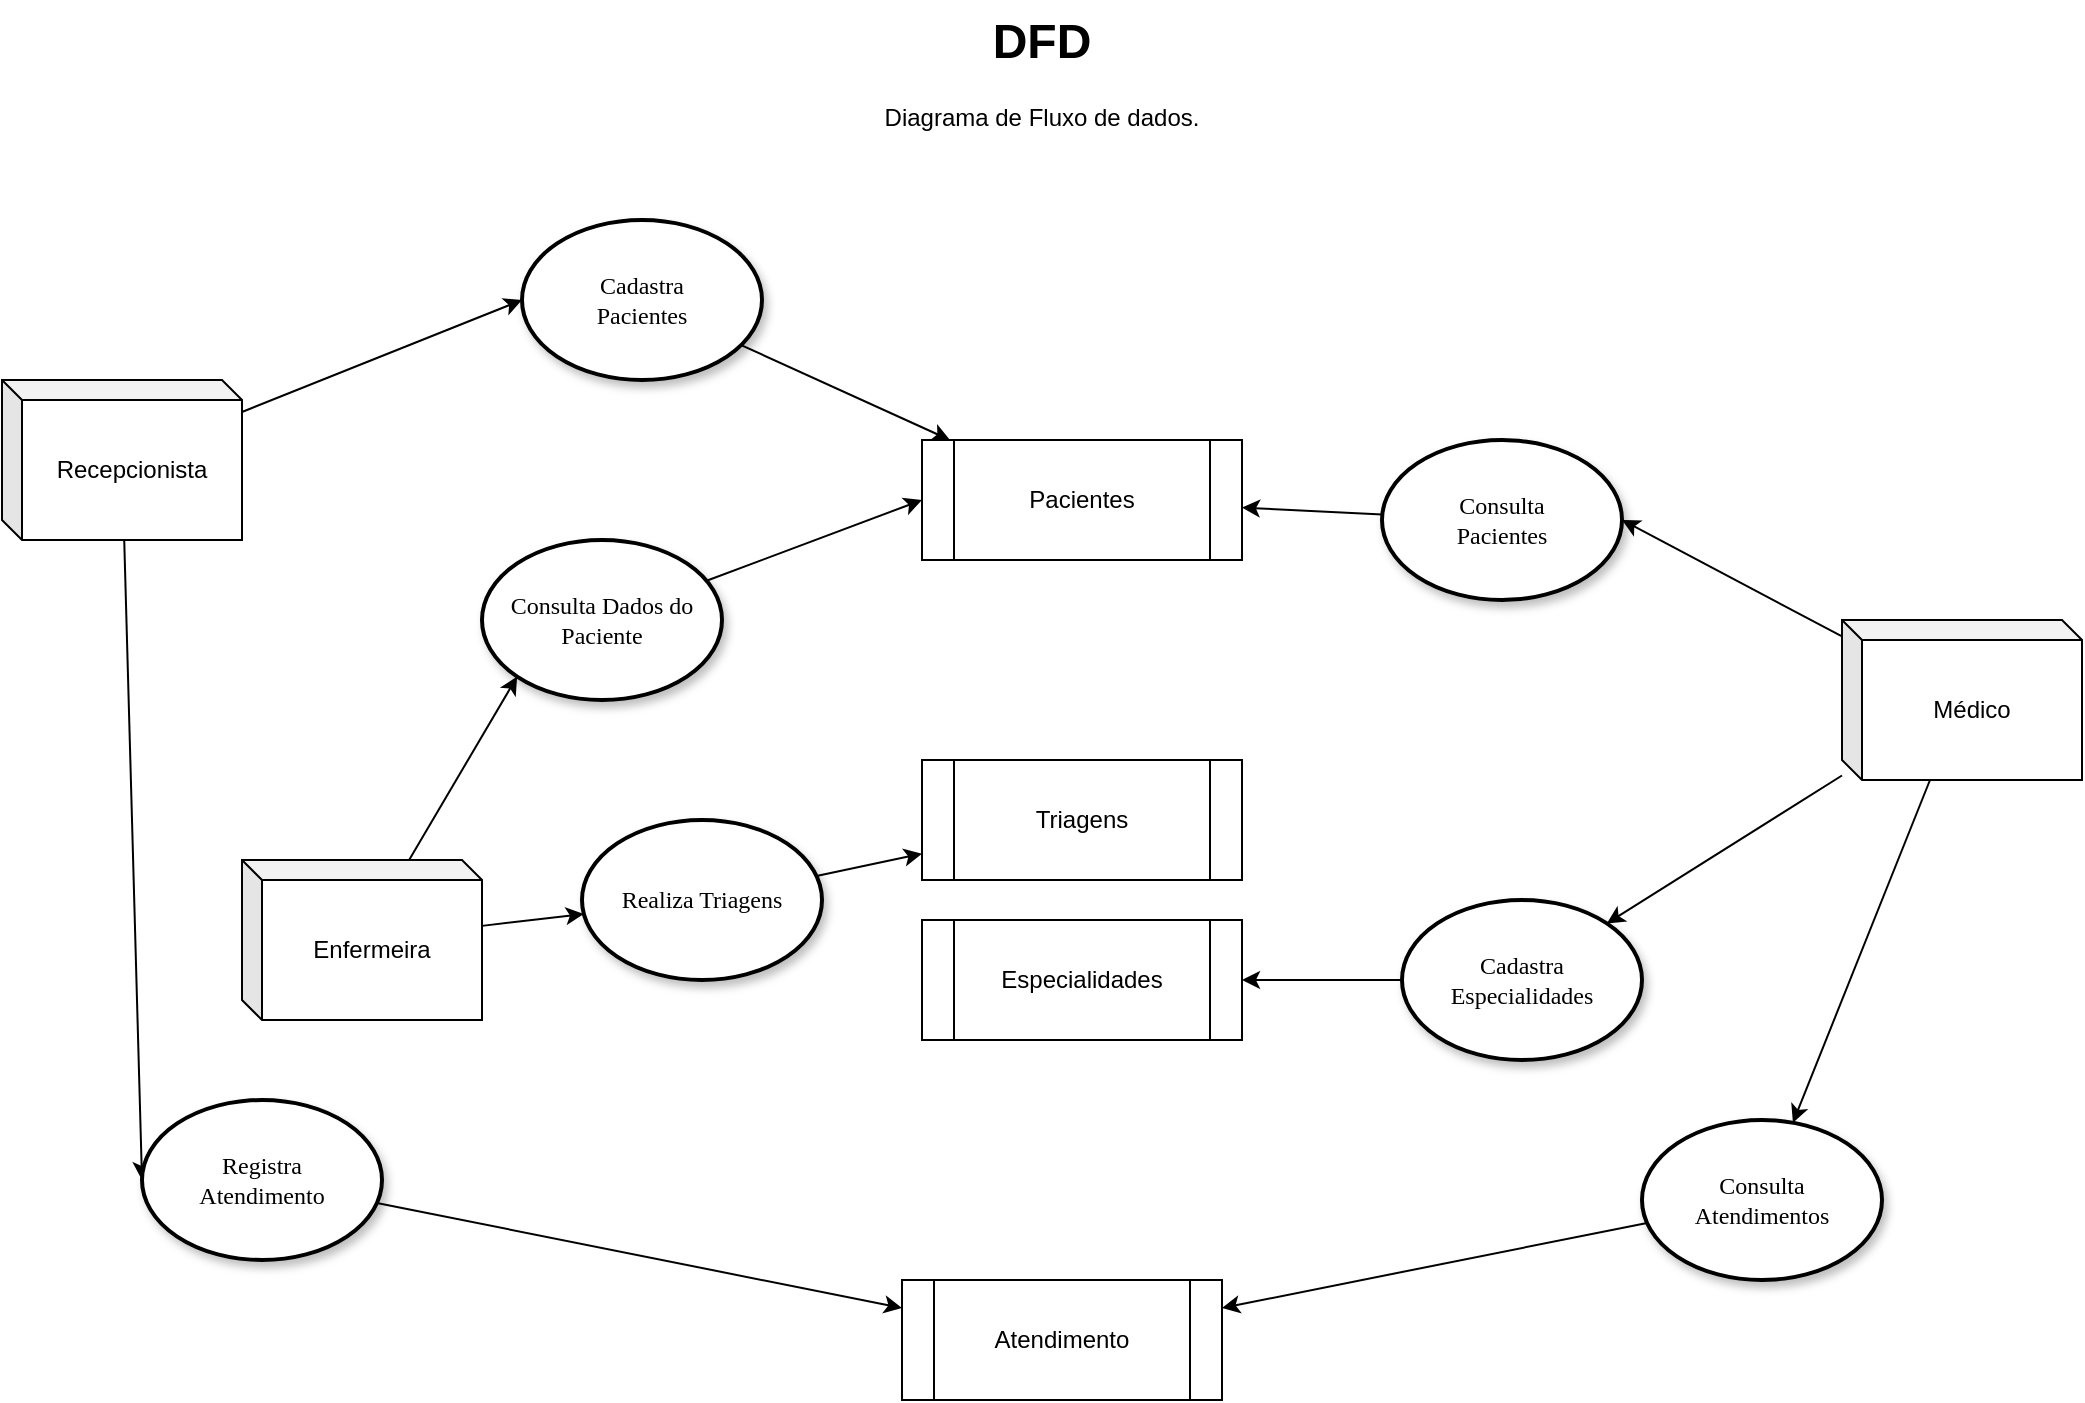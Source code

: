 <mxfile version="24.7.17">
  <diagram name="Page-1" id="ad52d381-51e7-2e0d-a935-2d0ddd2fd229">
    <mxGraphModel dx="1434" dy="-70" grid="1" gridSize="10" guides="1" tooltips="1" connect="1" arrows="1" fold="1" page="1" pageScale="1" pageWidth="1100" pageHeight="850" background="none" math="0" shadow="0">
      <root>
        <mxCell id="0" />
        <mxCell id="1" parent="0" />
        <mxCell id="cphu0mBPF8m69oV3kXhW-1" value="Especialidades" style="shape=process;whiteSpace=wrap;html=1;backgroundOutline=1;rounded=0;" vertex="1" parent="1">
          <mxGeometry x="490" y="1320" width="160" height="60" as="geometry" />
        </mxCell>
        <mxCell id="cphu0mBPF8m69oV3kXhW-2" value="Pacientes" style="shape=process;whiteSpace=wrap;html=1;backgroundOutline=1;rounded=0;" vertex="1" parent="1">
          <mxGeometry x="490" y="1080" width="160" height="60" as="geometry" />
        </mxCell>
        <mxCell id="cphu0mBPF8m69oV3kXhW-3" value="Triagens" style="shape=process;whiteSpace=wrap;html=1;backgroundOutline=1;rounded=0;" vertex="1" parent="1">
          <mxGeometry x="490" y="1240" width="160" height="60" as="geometry" />
        </mxCell>
        <mxCell id="cphu0mBPF8m69oV3kXhW-4" value="Atendimento" style="shape=process;whiteSpace=wrap;html=1;backgroundOutline=1;rounded=0;" vertex="1" parent="1">
          <mxGeometry x="480" y="1500" width="160" height="60" as="geometry" />
        </mxCell>
        <mxCell id="cphu0mBPF8m69oV3kXhW-7" style="rounded=0;orthogonalLoop=1;jettySize=auto;html=1;entryX=0;entryY=0.5;entryDx=0;entryDy=0;" edge="1" parent="1" source="cphu0mBPF8m69oV3kXhW-5" target="cphu0mBPF8m69oV3kXhW-6">
          <mxGeometry relative="1" as="geometry" />
        </mxCell>
        <mxCell id="cphu0mBPF8m69oV3kXhW-20" style="rounded=0;orthogonalLoop=1;jettySize=auto;html=1;entryX=0;entryY=0.5;entryDx=0;entryDy=0;" edge="1" parent="1" source="cphu0mBPF8m69oV3kXhW-5" target="cphu0mBPF8m69oV3kXhW-19">
          <mxGeometry relative="1" as="geometry" />
        </mxCell>
        <mxCell id="cphu0mBPF8m69oV3kXhW-5" value="Recepcionista" style="shape=cube;whiteSpace=wrap;html=1;boundedLbl=1;backgroundOutline=1;darkOpacity=0.05;darkOpacity2=0.1;size=10;" vertex="1" parent="1">
          <mxGeometry x="30" y="1050" width="120" height="80" as="geometry" />
        </mxCell>
        <mxCell id="cphu0mBPF8m69oV3kXhW-8" style="rounded=0;orthogonalLoop=1;jettySize=auto;html=1;" edge="1" parent="1" source="cphu0mBPF8m69oV3kXhW-6" target="cphu0mBPF8m69oV3kXhW-2">
          <mxGeometry relative="1" as="geometry" />
        </mxCell>
        <mxCell id="cphu0mBPF8m69oV3kXhW-6" value="&lt;span&gt;Cadastra&lt;/span&gt;&lt;div&gt;&lt;span&gt;Pacientes&lt;/span&gt;&lt;/div&gt;" style="ellipse;whiteSpace=wrap;html=1;rounded=1;shadow=1;comic=0;labelBackgroundColor=none;strokeWidth=2;fontFamily=Verdana;fontSize=12;align=center;" vertex="1" parent="1">
          <mxGeometry x="290" y="970" width="120" height="80" as="geometry" />
        </mxCell>
        <mxCell id="cphu0mBPF8m69oV3kXhW-10" style="rounded=0;orthogonalLoop=1;jettySize=auto;html=1;entryX=1;entryY=0;entryDx=0;entryDy=0;" edge="1" parent="1" source="cphu0mBPF8m69oV3kXhW-9" target="cphu0mBPF8m69oV3kXhW-11">
          <mxGeometry relative="1" as="geometry" />
        </mxCell>
        <mxCell id="cphu0mBPF8m69oV3kXhW-14" style="rounded=0;orthogonalLoop=1;jettySize=auto;html=1;" edge="1" parent="1" source="cphu0mBPF8m69oV3kXhW-9" target="cphu0mBPF8m69oV3kXhW-13">
          <mxGeometry relative="1" as="geometry" />
        </mxCell>
        <mxCell id="cphu0mBPF8m69oV3kXhW-17" style="rounded=0;orthogonalLoop=1;jettySize=auto;html=1;entryX=1;entryY=0.5;entryDx=0;entryDy=0;" edge="1" parent="1" source="cphu0mBPF8m69oV3kXhW-9" target="cphu0mBPF8m69oV3kXhW-16">
          <mxGeometry relative="1" as="geometry" />
        </mxCell>
        <mxCell id="cphu0mBPF8m69oV3kXhW-9" value="Médico" style="shape=cube;whiteSpace=wrap;html=1;boundedLbl=1;backgroundOutline=1;darkOpacity=0.05;darkOpacity2=0.1;size=10;" vertex="1" parent="1">
          <mxGeometry x="950" y="1170" width="120" height="80" as="geometry" />
        </mxCell>
        <mxCell id="cphu0mBPF8m69oV3kXhW-12" style="edgeStyle=orthogonalEdgeStyle;rounded=0;orthogonalLoop=1;jettySize=auto;html=1;" edge="1" parent="1" source="cphu0mBPF8m69oV3kXhW-11" target="cphu0mBPF8m69oV3kXhW-1">
          <mxGeometry relative="1" as="geometry" />
        </mxCell>
        <mxCell id="cphu0mBPF8m69oV3kXhW-11" value="&lt;span&gt;Cadastra&lt;/span&gt;&lt;div&gt;&lt;span&gt;Especialidades&lt;/span&gt;&lt;/div&gt;" style="ellipse;whiteSpace=wrap;html=1;rounded=1;shadow=1;comic=0;labelBackgroundColor=none;strokeWidth=2;fontFamily=Verdana;fontSize=12;align=center;" vertex="1" parent="1">
          <mxGeometry x="730" y="1310" width="120" height="80" as="geometry" />
        </mxCell>
        <mxCell id="cphu0mBPF8m69oV3kXhW-15" style="rounded=0;orthogonalLoop=1;jettySize=auto;html=1;" edge="1" parent="1" source="cphu0mBPF8m69oV3kXhW-13" target="cphu0mBPF8m69oV3kXhW-4">
          <mxGeometry relative="1" as="geometry" />
        </mxCell>
        <mxCell id="cphu0mBPF8m69oV3kXhW-13" value="Consulta&lt;br&gt;Atendimentos" style="ellipse;whiteSpace=wrap;html=1;rounded=1;shadow=1;comic=0;labelBackgroundColor=none;strokeWidth=2;fontFamily=Verdana;fontSize=12;align=center;" vertex="1" parent="1">
          <mxGeometry x="850" y="1420" width="120" height="80" as="geometry" />
        </mxCell>
        <mxCell id="cphu0mBPF8m69oV3kXhW-18" style="rounded=0;orthogonalLoop=1;jettySize=auto;html=1;" edge="1" parent="1" source="cphu0mBPF8m69oV3kXhW-16" target="cphu0mBPF8m69oV3kXhW-2">
          <mxGeometry relative="1" as="geometry" />
        </mxCell>
        <mxCell id="cphu0mBPF8m69oV3kXhW-16" value="Consulta&lt;br&gt;Pacientes" style="ellipse;whiteSpace=wrap;html=1;rounded=1;shadow=1;comic=0;labelBackgroundColor=none;strokeWidth=2;fontFamily=Verdana;fontSize=12;align=center;" vertex="1" parent="1">
          <mxGeometry x="720" y="1080" width="120" height="80" as="geometry" />
        </mxCell>
        <mxCell id="cphu0mBPF8m69oV3kXhW-21" style="rounded=0;orthogonalLoop=1;jettySize=auto;html=1;" edge="1" parent="1" source="cphu0mBPF8m69oV3kXhW-19" target="cphu0mBPF8m69oV3kXhW-4">
          <mxGeometry relative="1" as="geometry" />
        </mxCell>
        <mxCell id="cphu0mBPF8m69oV3kXhW-19" value="Registra&lt;div&gt;Atendimento&lt;/div&gt;" style="ellipse;whiteSpace=wrap;html=1;rounded=1;shadow=1;comic=0;labelBackgroundColor=none;strokeWidth=2;fontFamily=Verdana;fontSize=12;align=center;" vertex="1" parent="1">
          <mxGeometry x="100" y="1410" width="120" height="80" as="geometry" />
        </mxCell>
        <mxCell id="cphu0mBPF8m69oV3kXhW-24" style="rounded=0;orthogonalLoop=1;jettySize=auto;html=1;" edge="1" parent="1" source="cphu0mBPF8m69oV3kXhW-22" target="cphu0mBPF8m69oV3kXhW-23">
          <mxGeometry relative="1" as="geometry" />
        </mxCell>
        <mxCell id="cphu0mBPF8m69oV3kXhW-27" style="rounded=0;orthogonalLoop=1;jettySize=auto;html=1;entryX=0;entryY=1;entryDx=0;entryDy=0;" edge="1" parent="1" source="cphu0mBPF8m69oV3kXhW-22" target="cphu0mBPF8m69oV3kXhW-26">
          <mxGeometry relative="1" as="geometry" />
        </mxCell>
        <mxCell id="cphu0mBPF8m69oV3kXhW-22" value="Enfermeira" style="shape=cube;whiteSpace=wrap;html=1;boundedLbl=1;backgroundOutline=1;darkOpacity=0.05;darkOpacity2=0.1;size=10;" vertex="1" parent="1">
          <mxGeometry x="150" y="1290" width="120" height="80" as="geometry" />
        </mxCell>
        <mxCell id="cphu0mBPF8m69oV3kXhW-25" style="rounded=0;orthogonalLoop=1;jettySize=auto;html=1;" edge="1" parent="1" source="cphu0mBPF8m69oV3kXhW-23" target="cphu0mBPF8m69oV3kXhW-3">
          <mxGeometry relative="1" as="geometry" />
        </mxCell>
        <mxCell id="cphu0mBPF8m69oV3kXhW-23" value="Realiza Triagens" style="ellipse;whiteSpace=wrap;html=1;rounded=1;shadow=1;comic=0;labelBackgroundColor=none;strokeWidth=2;fontFamily=Verdana;fontSize=12;align=center;" vertex="1" parent="1">
          <mxGeometry x="320" y="1270" width="120" height="80" as="geometry" />
        </mxCell>
        <mxCell id="cphu0mBPF8m69oV3kXhW-28" style="rounded=0;orthogonalLoop=1;jettySize=auto;html=1;entryX=0;entryY=0.5;entryDx=0;entryDy=0;" edge="1" parent="1" source="cphu0mBPF8m69oV3kXhW-26" target="cphu0mBPF8m69oV3kXhW-2">
          <mxGeometry relative="1" as="geometry" />
        </mxCell>
        <mxCell id="cphu0mBPF8m69oV3kXhW-26" value="Consulta Dados do Paciente" style="ellipse;whiteSpace=wrap;html=1;rounded=1;shadow=1;comic=0;labelBackgroundColor=none;strokeWidth=2;fontFamily=Verdana;fontSize=12;align=center;" vertex="1" parent="1">
          <mxGeometry x="270" y="1130" width="120" height="80" as="geometry" />
        </mxCell>
        <mxCell id="cphu0mBPF8m69oV3kXhW-30" value="&lt;h1 style=&quot;margin-top: 0px;&quot;&gt;DFD&lt;/h1&gt;&lt;p&gt;Diagrama de Fluxo de dados.&lt;/p&gt;" style="text;html=1;whiteSpace=wrap;overflow=hidden;rounded=0;align=center;" vertex="1" parent="1">
          <mxGeometry x="460" y="860" width="180" height="120" as="geometry" />
        </mxCell>
      </root>
    </mxGraphModel>
  </diagram>
</mxfile>

